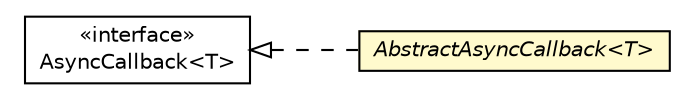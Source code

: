 #!/usr/local/bin/dot
#
# Class diagram 
# Generated by UMLGraph version R5_6-24-gf6e263 (http://www.umlgraph.org/)
#

digraph G {
	edge [fontname="Helvetica",fontsize=10,labelfontname="Helvetica",labelfontsize=10];
	node [fontname="Helvetica",fontsize=10,shape=plaintext];
	nodesep=0.25;
	ranksep=0.5;
	rankdir=LR;
	// com.gwtplatform.carstore.client.util.AbstractAsyncCallback<T>
	c57369 [label=<<table title="com.gwtplatform.carstore.client.util.AbstractAsyncCallback" border="0" cellborder="1" cellspacing="0" cellpadding="2" port="p" bgcolor="lemonChiffon" href="./AbstractAsyncCallback.html">
		<tr><td><table border="0" cellspacing="0" cellpadding="1">
<tr><td align="center" balign="center"><font face="Helvetica-Oblique"> AbstractAsyncCallback&lt;T&gt; </font></td></tr>
		</table></td></tr>
		</table>>, URL="./AbstractAsyncCallback.html", fontname="Helvetica", fontcolor="black", fontsize=10.0];
	//com.gwtplatform.carstore.client.util.AbstractAsyncCallback<T> implements com.google.gwt.user.client.rpc.AsyncCallback<T>
	c57434:p -> c57369:p [dir=back,arrowtail=empty,style=dashed];
	// com.google.gwt.user.client.rpc.AsyncCallback<T>
	c57434 [label=<<table title="com.google.gwt.user.client.rpc.AsyncCallback" border="0" cellborder="1" cellspacing="0" cellpadding="2" port="p" href="http://google-web-toolkit.googlecode.com/svn/javadoc/latest/com/google/gwt/user/client/rpc/AsyncCallback.html">
		<tr><td><table border="0" cellspacing="0" cellpadding="1">
<tr><td align="center" balign="center"> &#171;interface&#187; </td></tr>
<tr><td align="center" balign="center"> AsyncCallback&lt;T&gt; </td></tr>
		</table></td></tr>
		</table>>, URL="http://google-web-toolkit.googlecode.com/svn/javadoc/latest/com/google/gwt/user/client/rpc/AsyncCallback.html", fontname="Helvetica", fontcolor="black", fontsize=10.0];
}

